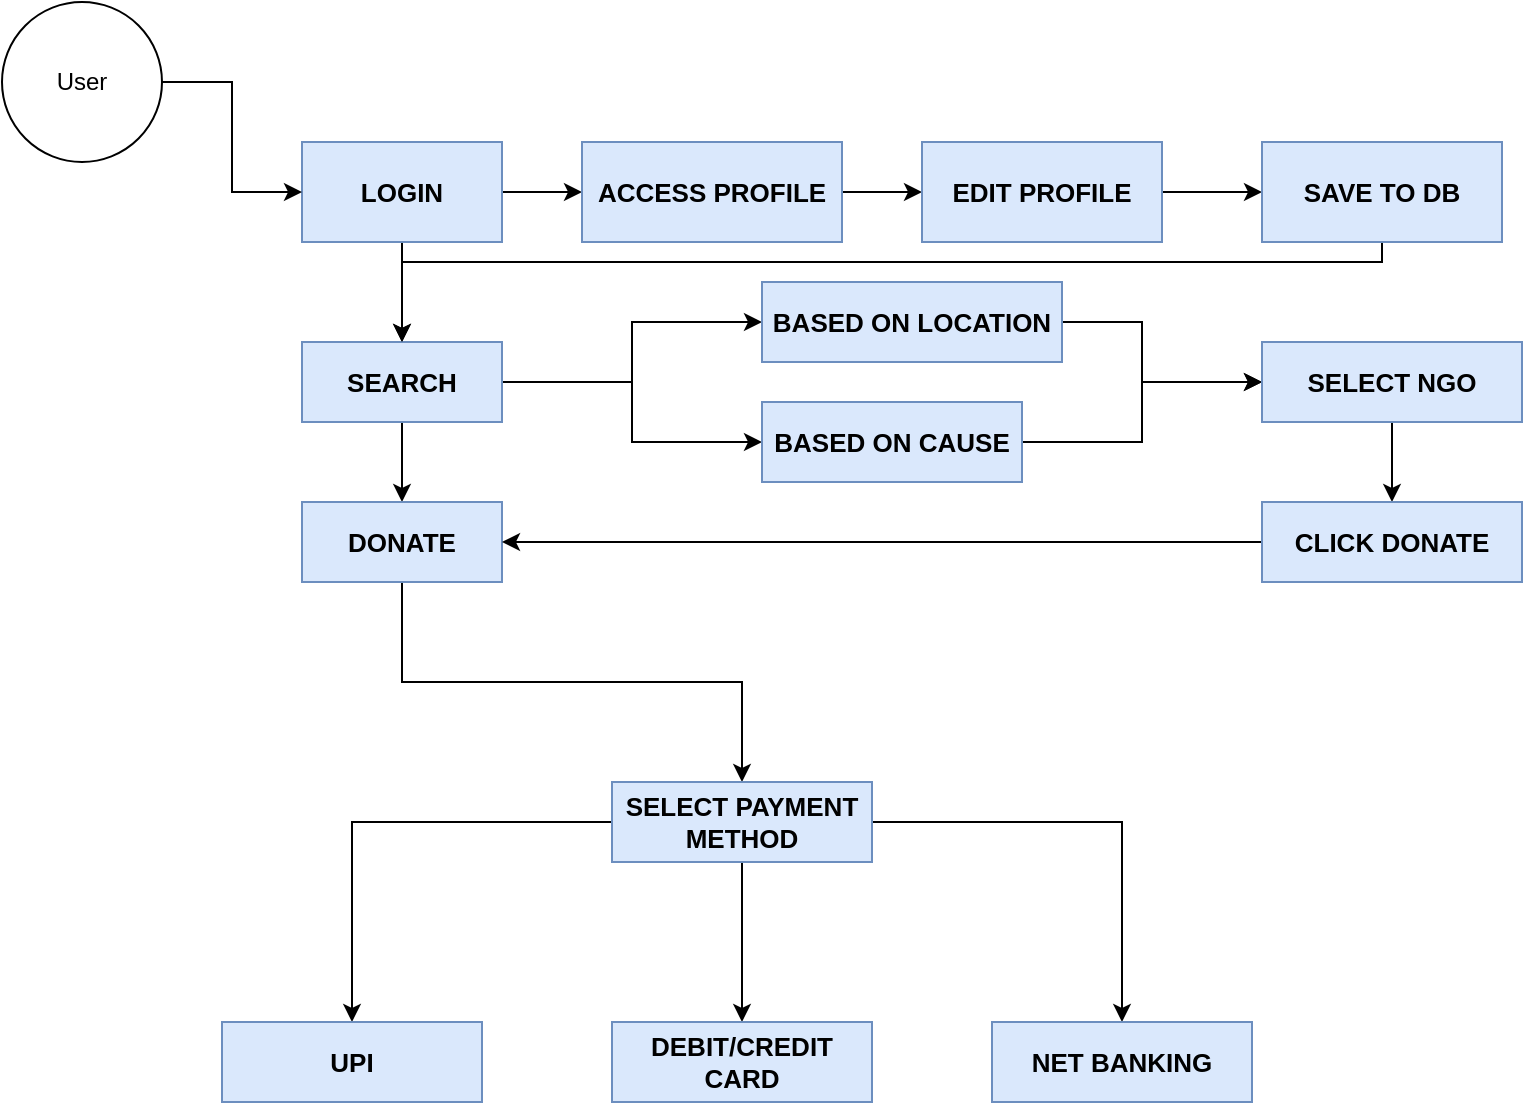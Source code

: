 <mxfile version="14.4.3" type="github">
  <diagram id="blwEhQfbdMZ3_yyyGEJF" name="Page-1">
    <mxGraphModel dx="1422" dy="762" grid="1" gridSize="10" guides="1" tooltips="1" connect="1" arrows="1" fold="1" page="1" pageScale="1" pageWidth="850" pageHeight="1100" math="0" shadow="0">
      <root>
        <mxCell id="0" />
        <mxCell id="1" parent="0" />
        <mxCell id="CMA22hgyem0JBNqSxRW_-8" style="edgeStyle=orthogonalEdgeStyle;rounded=0;orthogonalLoop=1;jettySize=auto;html=1;exitX=0.5;exitY=1;exitDx=0;exitDy=0;" parent="1" source="CMA22hgyem0JBNqSxRW_-2" target="CMA22hgyem0JBNqSxRW_-6" edge="1">
          <mxGeometry relative="1" as="geometry" />
        </mxCell>
        <mxCell id="CMA22hgyem0JBNqSxRW_-12" style="edgeStyle=orthogonalEdgeStyle;rounded=0;orthogonalLoop=1;jettySize=auto;html=1;exitX=1;exitY=0.5;exitDx=0;exitDy=0;fontSize=13;" parent="1" source="CMA22hgyem0JBNqSxRW_-2" target="CMA22hgyem0JBNqSxRW_-11" edge="1">
          <mxGeometry relative="1" as="geometry" />
        </mxCell>
        <mxCell id="CMA22hgyem0JBNqSxRW_-2" value="&lt;font style=&quot;font-size: 13px&quot;&gt;&lt;b&gt;LOGIN&lt;/b&gt;&lt;/font&gt;" style="rounded=0;whiteSpace=wrap;html=1;fillColor=#dae8fc;strokeColor=#6c8ebf;" parent="1" vertex="1">
          <mxGeometry x="160" y="80" width="100" height="50" as="geometry" />
        </mxCell>
        <mxCell id="CMA22hgyem0JBNqSxRW_-5" style="edgeStyle=orthogonalEdgeStyle;rounded=0;orthogonalLoop=1;jettySize=auto;html=1;exitX=0.5;exitY=0;exitDx=0;exitDy=0;entryX=0;entryY=0.5;entryDx=0;entryDy=0;" parent="1" source="CMA22hgyem0JBNqSxRW_-4" target="CMA22hgyem0JBNqSxRW_-2" edge="1">
          <mxGeometry relative="1" as="geometry" />
        </mxCell>
        <mxCell id="CMA22hgyem0JBNqSxRW_-4" value="User" style="ellipse;whiteSpace=wrap;html=1;aspect=fixed;direction=south;" parent="1" vertex="1">
          <mxGeometry x="10" y="10" width="80" height="80" as="geometry" />
        </mxCell>
        <mxCell id="CMA22hgyem0JBNqSxRW_-9" style="edgeStyle=orthogonalEdgeStyle;rounded=0;orthogonalLoop=1;jettySize=auto;html=1;exitX=0.5;exitY=1;exitDx=0;exitDy=0;entryX=0.5;entryY=0;entryDx=0;entryDy=0;" parent="1" source="CMA22hgyem0JBNqSxRW_-6" target="CMA22hgyem0JBNqSxRW_-7" edge="1">
          <mxGeometry relative="1" as="geometry" />
        </mxCell>
        <mxCell id="CMA22hgyem0JBNqSxRW_-25" style="edgeStyle=orthogonalEdgeStyle;rounded=0;orthogonalLoop=1;jettySize=auto;html=1;exitX=1;exitY=0.5;exitDx=0;exitDy=0;fontSize=13;" parent="1" source="CMA22hgyem0JBNqSxRW_-6" target="CMA22hgyem0JBNqSxRW_-24" edge="1">
          <mxGeometry relative="1" as="geometry" />
        </mxCell>
        <mxCell id="CMA22hgyem0JBNqSxRW_-31" style="edgeStyle=orthogonalEdgeStyle;rounded=0;orthogonalLoop=1;jettySize=auto;html=1;entryX=0;entryY=0.5;entryDx=0;entryDy=0;fontSize=13;" parent="1" source="CMA22hgyem0JBNqSxRW_-6" target="CMA22hgyem0JBNqSxRW_-30" edge="1">
          <mxGeometry relative="1" as="geometry" />
        </mxCell>
        <mxCell id="CMA22hgyem0JBNqSxRW_-6" value="&lt;font size=&quot;1&quot;&gt;&lt;b style=&quot;font-size: 13px&quot;&gt;SEARCH&lt;/b&gt;&lt;/font&gt;" style="rounded=0;whiteSpace=wrap;html=1;fillColor=#dae8fc;strokeColor=#6c8ebf;" parent="1" vertex="1">
          <mxGeometry x="160" y="180" width="100" height="40" as="geometry" />
        </mxCell>
        <mxCell id="pUwLry5Nuw412MvfOAPr-12" style="edgeStyle=orthogonalEdgeStyle;rounded=0;orthogonalLoop=1;jettySize=auto;html=1;exitX=0.5;exitY=1;exitDx=0;exitDy=0;entryX=0.5;entryY=0;entryDx=0;entryDy=0;" edge="1" parent="1" source="CMA22hgyem0JBNqSxRW_-7" target="pUwLry5Nuw412MvfOAPr-1">
          <mxGeometry relative="1" as="geometry" />
        </mxCell>
        <mxCell id="CMA22hgyem0JBNqSxRW_-7" value="&lt;b&gt;&lt;font style=&quot;font-size: 13px&quot;&gt;DONATE&lt;/font&gt;&lt;/b&gt;" style="rounded=0;whiteSpace=wrap;html=1;fillColor=#dae8fc;strokeColor=#6c8ebf;" parent="1" vertex="1">
          <mxGeometry x="160" y="260" width="100" height="40" as="geometry" />
        </mxCell>
        <mxCell id="CMA22hgyem0JBNqSxRW_-14" style="edgeStyle=orthogonalEdgeStyle;rounded=0;orthogonalLoop=1;jettySize=auto;html=1;fontSize=13;" parent="1" source="CMA22hgyem0JBNqSxRW_-11" target="CMA22hgyem0JBNqSxRW_-13" edge="1">
          <mxGeometry relative="1" as="geometry" />
        </mxCell>
        <mxCell id="CMA22hgyem0JBNqSxRW_-11" value="ACCESS PROFILE" style="rounded=0;whiteSpace=wrap;html=1;fillColor=#dae8fc;strokeColor=#6c8ebf;fontSize=13;fontStyle=1" parent="1" vertex="1">
          <mxGeometry x="300" y="80" width="130" height="50" as="geometry" />
        </mxCell>
        <mxCell id="CMA22hgyem0JBNqSxRW_-20" style="edgeStyle=orthogonalEdgeStyle;rounded=0;orthogonalLoop=1;jettySize=auto;html=1;exitX=1;exitY=0.5;exitDx=0;exitDy=0;fontSize=13;" parent="1" source="CMA22hgyem0JBNqSxRW_-13" target="CMA22hgyem0JBNqSxRW_-15" edge="1">
          <mxGeometry relative="1" as="geometry" />
        </mxCell>
        <mxCell id="CMA22hgyem0JBNqSxRW_-13" value="&lt;b&gt;EDIT PROFILE&lt;/b&gt;" style="rounded=0;whiteSpace=wrap;html=1;fontSize=13;fillColor=#dae8fc;strokeColor=#6c8ebf;" parent="1" vertex="1">
          <mxGeometry x="470" y="80" width="120" height="50" as="geometry" />
        </mxCell>
        <mxCell id="CMA22hgyem0JBNqSxRW_-23" style="edgeStyle=orthogonalEdgeStyle;rounded=0;orthogonalLoop=1;jettySize=auto;html=1;exitX=0.5;exitY=1;exitDx=0;exitDy=0;fontSize=13;" parent="1" source="CMA22hgyem0JBNqSxRW_-15" edge="1">
          <mxGeometry relative="1" as="geometry">
            <mxPoint x="210" y="180" as="targetPoint" />
            <Array as="points">
              <mxPoint x="700" y="140" />
              <mxPoint x="210" y="140" />
            </Array>
          </mxGeometry>
        </mxCell>
        <mxCell id="CMA22hgyem0JBNqSxRW_-15" value="SAVE TO DB" style="rounded=0;whiteSpace=wrap;html=1;fontSize=13;fillColor=#dae8fc;strokeColor=#6c8ebf;fontStyle=1" parent="1" vertex="1">
          <mxGeometry x="640" y="80" width="120" height="50" as="geometry" />
        </mxCell>
        <mxCell id="YS5-B33s9XeGyguulSzn-8" style="edgeStyle=orthogonalEdgeStyle;rounded=0;orthogonalLoop=1;jettySize=auto;html=1;exitX=1;exitY=0.5;exitDx=0;exitDy=0;" parent="1" source="CMA22hgyem0JBNqSxRW_-24" target="YS5-B33s9XeGyguulSzn-1" edge="1">
          <mxGeometry relative="1" as="geometry">
            <Array as="points">
              <mxPoint x="580" y="170" />
              <mxPoint x="580" y="200" />
            </Array>
          </mxGeometry>
        </mxCell>
        <mxCell id="CMA22hgyem0JBNqSxRW_-24" value="BASED ON LOCATION" style="rounded=0;whiteSpace=wrap;html=1;fontSize=13;fontStyle=1;fillColor=#dae8fc;strokeColor=#6c8ebf;" parent="1" vertex="1">
          <mxGeometry x="390" y="150" width="150" height="40" as="geometry" />
        </mxCell>
        <mxCell id="YS5-B33s9XeGyguulSzn-7" style="edgeStyle=orthogonalEdgeStyle;rounded=0;orthogonalLoop=1;jettySize=auto;html=1;entryX=0;entryY=0.5;entryDx=0;entryDy=0;" parent="1" source="CMA22hgyem0JBNqSxRW_-30" target="YS5-B33s9XeGyguulSzn-1" edge="1">
          <mxGeometry relative="1" as="geometry" />
        </mxCell>
        <mxCell id="CMA22hgyem0JBNqSxRW_-30" value="BASED ON CAUSE" style="rounded=0;whiteSpace=wrap;html=1;fontSize=13;fontStyle=1;fillColor=#dae8fc;strokeColor=#6c8ebf;" parent="1" vertex="1">
          <mxGeometry x="390" y="210" width="130" height="40" as="geometry" />
        </mxCell>
        <mxCell id="YS5-B33s9XeGyguulSzn-10" style="edgeStyle=orthogonalEdgeStyle;rounded=0;orthogonalLoop=1;jettySize=auto;html=1;" parent="1" source="YS5-B33s9XeGyguulSzn-1" target="YS5-B33s9XeGyguulSzn-9" edge="1">
          <mxGeometry relative="1" as="geometry" />
        </mxCell>
        <mxCell id="YS5-B33s9XeGyguulSzn-1" value="SELECT NGO" style="rounded=0;whiteSpace=wrap;html=1;fontSize=13;fontStyle=1;fillColor=#dae8fc;strokeColor=#6c8ebf;" parent="1" vertex="1">
          <mxGeometry x="640" y="180" width="130" height="40" as="geometry" />
        </mxCell>
        <mxCell id="pUwLry5Nuw412MvfOAPr-3" style="edgeStyle=orthogonalEdgeStyle;rounded=0;orthogonalLoop=1;jettySize=auto;html=1;exitX=0;exitY=0.5;exitDx=0;exitDy=0;entryX=1;entryY=0.5;entryDx=0;entryDy=0;" edge="1" parent="1" source="YS5-B33s9XeGyguulSzn-9" target="CMA22hgyem0JBNqSxRW_-7">
          <mxGeometry relative="1" as="geometry" />
        </mxCell>
        <mxCell id="YS5-B33s9XeGyguulSzn-9" value="CLICK DONATE" style="rounded=0;whiteSpace=wrap;html=1;fontSize=13;fontStyle=1;fillColor=#dae8fc;strokeColor=#6c8ebf;" parent="1" vertex="1">
          <mxGeometry x="640" y="260" width="130" height="40" as="geometry" />
        </mxCell>
        <mxCell id="pUwLry5Nuw412MvfOAPr-9" style="edgeStyle=orthogonalEdgeStyle;rounded=0;orthogonalLoop=1;jettySize=auto;html=1;entryX=0.5;entryY=0;entryDx=0;entryDy=0;" edge="1" parent="1" source="pUwLry5Nuw412MvfOAPr-1" target="pUwLry5Nuw412MvfOAPr-4">
          <mxGeometry relative="1" as="geometry" />
        </mxCell>
        <mxCell id="pUwLry5Nuw412MvfOAPr-10" style="edgeStyle=orthogonalEdgeStyle;rounded=0;orthogonalLoop=1;jettySize=auto;html=1;exitX=0.5;exitY=1;exitDx=0;exitDy=0;entryX=0.5;entryY=0;entryDx=0;entryDy=0;" edge="1" parent="1" source="pUwLry5Nuw412MvfOAPr-1" target="pUwLry5Nuw412MvfOAPr-5">
          <mxGeometry relative="1" as="geometry" />
        </mxCell>
        <mxCell id="pUwLry5Nuw412MvfOAPr-11" style="edgeStyle=orthogonalEdgeStyle;rounded=0;orthogonalLoop=1;jettySize=auto;html=1;exitX=1;exitY=0.5;exitDx=0;exitDy=0;entryX=0.5;entryY=0;entryDx=0;entryDy=0;" edge="1" parent="1" source="pUwLry5Nuw412MvfOAPr-1" target="pUwLry5Nuw412MvfOAPr-6">
          <mxGeometry relative="1" as="geometry" />
        </mxCell>
        <mxCell id="pUwLry5Nuw412MvfOAPr-1" value="SELECT PAYMENT METHOD" style="rounded=0;whiteSpace=wrap;html=1;fontSize=13;fontStyle=1;fillColor=#dae8fc;strokeColor=#6c8ebf;" vertex="1" parent="1">
          <mxGeometry x="315" y="400" width="130" height="40" as="geometry" />
        </mxCell>
        <mxCell id="pUwLry5Nuw412MvfOAPr-4" value="UPI" style="rounded=0;whiteSpace=wrap;html=1;fontSize=13;fontStyle=1;fillColor=#dae8fc;strokeColor=#6c8ebf;" vertex="1" parent="1">
          <mxGeometry x="120" y="520" width="130" height="40" as="geometry" />
        </mxCell>
        <mxCell id="pUwLry5Nuw412MvfOAPr-5" value="DEBIT/CREDIT CARD" style="rounded=0;whiteSpace=wrap;html=1;fontSize=13;fontStyle=1;fillColor=#dae8fc;strokeColor=#6c8ebf;" vertex="1" parent="1">
          <mxGeometry x="315" y="520" width="130" height="40" as="geometry" />
        </mxCell>
        <mxCell id="pUwLry5Nuw412MvfOAPr-6" value="NET BANKING" style="rounded=0;whiteSpace=wrap;html=1;fontSize=13;fontStyle=1;fillColor=#dae8fc;strokeColor=#6c8ebf;" vertex="1" parent="1">
          <mxGeometry x="505" y="520" width="130" height="40" as="geometry" />
        </mxCell>
      </root>
    </mxGraphModel>
  </diagram>
</mxfile>
